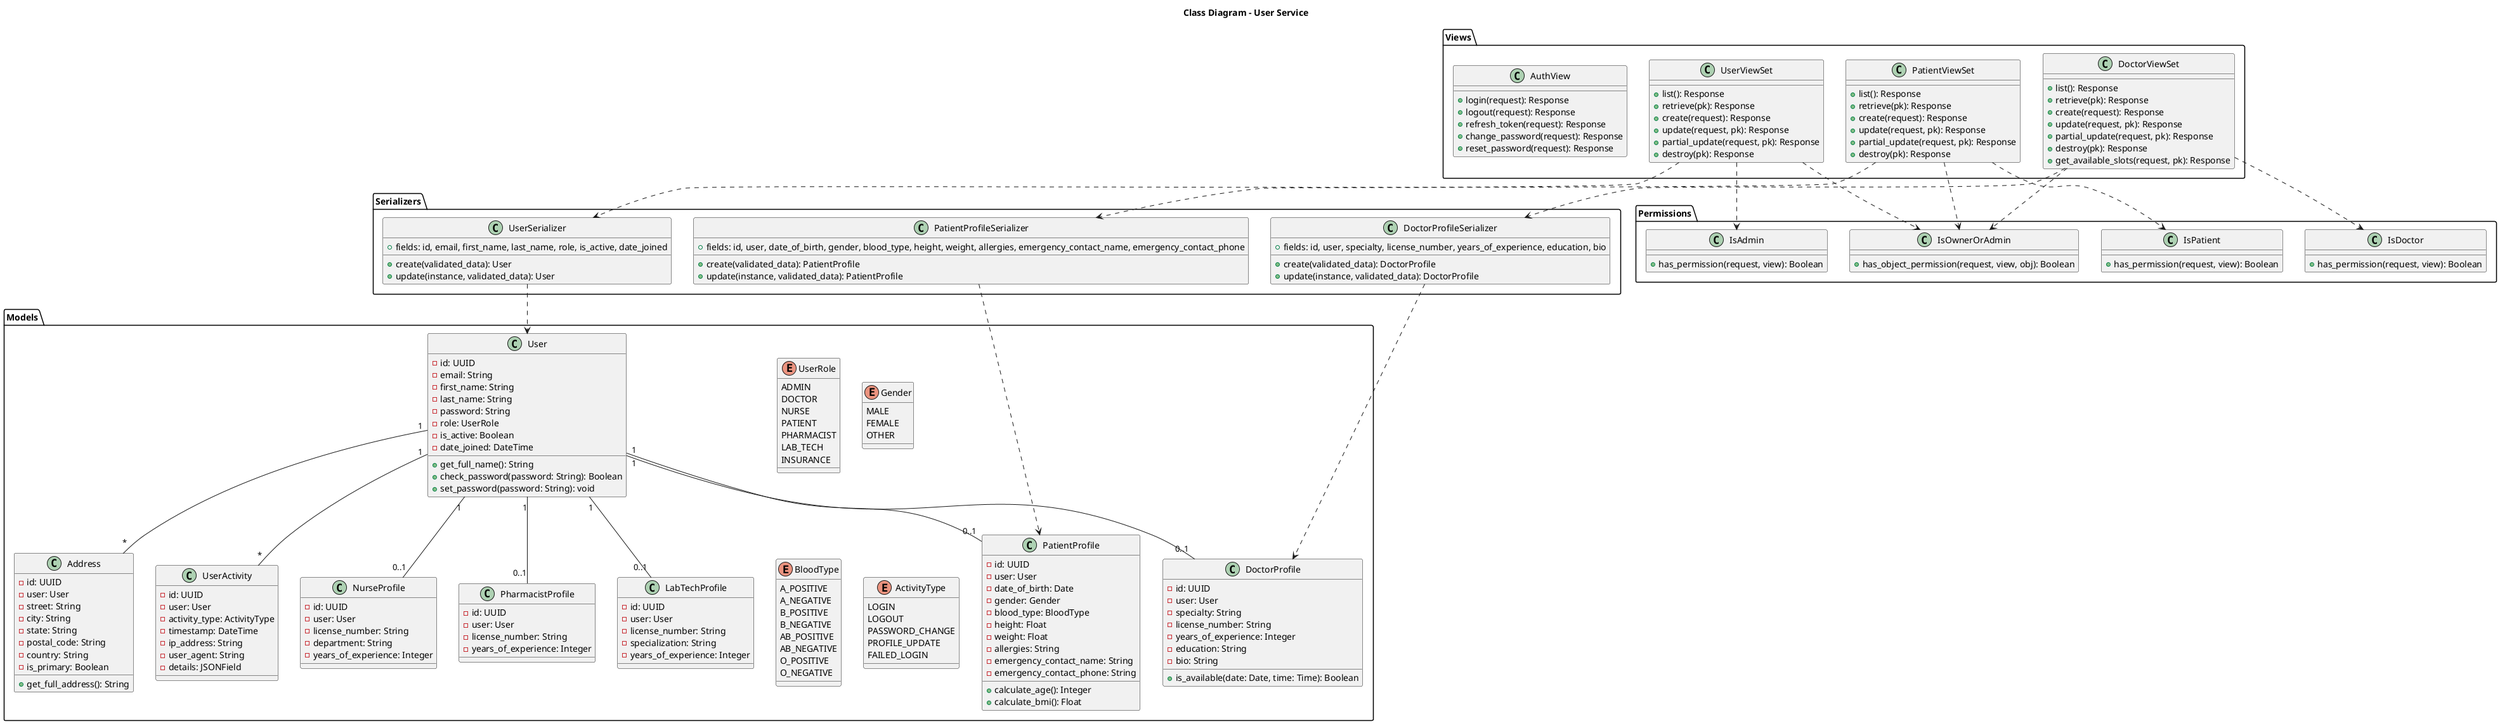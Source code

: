 @startuml
title Class Diagram - User Service

package "Models" {
  class User {
    - id: UUID
    - email: String
    - first_name: String
    - last_name: String
    - password: String
    - role: UserRole
    - is_active: Boolean
    - date_joined: DateTime
    + get_full_name(): String
    + check_password(password: String): Boolean
    + set_password(password: String): void
  }

  class PatientProfile {
    - id: UUID
    - user: User
    - date_of_birth: Date
    - gender: Gender
    - blood_type: BloodType
    - height: Float
    - weight: Float
    - allergies: String
    - emergency_contact_name: String
    - emergency_contact_phone: String
    + calculate_age(): Integer
    + calculate_bmi(): Float
  }

  class DoctorProfile {
    - id: UUID
    - user: User
    - specialty: String
    - license_number: String
    - years_of_experience: Integer
    - education: String
    - bio: String
    + is_available(date: Date, time: Time): Boolean
  }

  class NurseProfile {
    - id: UUID
    - user: User
    - license_number: String
    - department: String
    - years_of_experience: Integer
  }

  class PharmacistProfile {
    - id: UUID
    - user: User
    - license_number: String
    - years_of_experience: Integer
  }

  class LabTechProfile {
    - id: UUID
    - user: User
    - license_number: String
    - specialization: String
    - years_of_experience: Integer
  }

  class Address {
    - id: UUID
    - user: User
    - street: String
    - city: String
    - state: String
    - postal_code: String
    - country: String
    - is_primary: Boolean
    + get_full_address(): String
  }

  class UserActivity {
    - id: UUID
    - user: User
    - activity_type: ActivityType
    - timestamp: DateTime
    - ip_address: String
    - user_agent: String
    - details: JSONField
  }

  enum UserRole {
    ADMIN
    DOCTOR
    NURSE
    PATIENT
    PHARMACIST
    LAB_TECH
    INSURANCE
  }

  enum Gender {
    MALE
    FEMALE
    OTHER
  }

  enum BloodType {
    A_POSITIVE
    A_NEGATIVE
    B_POSITIVE
    B_NEGATIVE
    AB_POSITIVE
    AB_NEGATIVE
    O_POSITIVE
    O_NEGATIVE
  }

  enum ActivityType {
    LOGIN
    LOGOUT
    PASSWORD_CHANGE
    PROFILE_UPDATE
    FAILED_LOGIN
  }
}

package "Serializers" {
  class UserSerializer {
    + fields: id, email, first_name, last_name, role, is_active, date_joined
    + create(validated_data): User
    + update(instance, validated_data): User
  }

  class PatientProfileSerializer {
    + fields: id, user, date_of_birth, gender, blood_type, height, weight, allergies, emergency_contact_name, emergency_contact_phone
    + create(validated_data): PatientProfile
    + update(instance, validated_data): PatientProfile
  }

  class DoctorProfileSerializer {
    + fields: id, user, specialty, license_number, years_of_experience, education, bio
    + create(validated_data): DoctorProfile
    + update(instance, validated_data): DoctorProfile
  }
}

package "Views" {
  class UserViewSet {
    + list(): Response
    + retrieve(pk): Response
    + create(request): Response
    + update(request, pk): Response
    + partial_update(request, pk): Response
    + destroy(pk): Response
  }

  class PatientViewSet {
    + list(): Response
    + retrieve(pk): Response
    + create(request): Response
    + update(request, pk): Response
    + partial_update(request, pk): Response
    + destroy(pk): Response
  }

  class DoctorViewSet {
    + list(): Response
    + retrieve(pk): Response
    + create(request): Response
    + update(request, pk): Response
    + partial_update(request, pk): Response
    + destroy(pk): Response
    + get_available_slots(request, pk): Response
  }

  class AuthView {
    + login(request): Response
    + logout(request): Response
    + refresh_token(request): Response
    + change_password(request): Response
    + reset_password(request): Response
  }
}

package "Permissions" {
  class IsAdmin {
    + has_permission(request, view): Boolean
  }

  class IsDoctor {
    + has_permission(request, view): Boolean
  }

  class IsPatient {
    + has_permission(request, view): Boolean
  }

  class IsOwnerOrAdmin {
    + has_object_permission(request, view, obj): Boolean
  }
}

' Relationships
User "1" -- "0..1" PatientProfile
User "1" -- "0..1" DoctorProfile
User "1" -- "0..1" NurseProfile
User "1" -- "0..1" PharmacistProfile
User "1" -- "0..1" LabTechProfile
User "1" -- "*" Address
User "1" -- "*" UserActivity

UserSerializer ..> User
PatientProfileSerializer ..> PatientProfile
DoctorProfileSerializer ..> DoctorProfile

UserViewSet ..> UserSerializer
PatientViewSet ..> PatientProfileSerializer
DoctorViewSet ..> DoctorProfileSerializer

UserViewSet ..> IsAdmin
UserViewSet ..> IsOwnerOrAdmin
PatientViewSet ..> IsPatient
PatientViewSet ..> IsOwnerOrAdmin
DoctorViewSet ..> IsDoctor
DoctorViewSet ..> IsOwnerOrAdmin

@enduml
